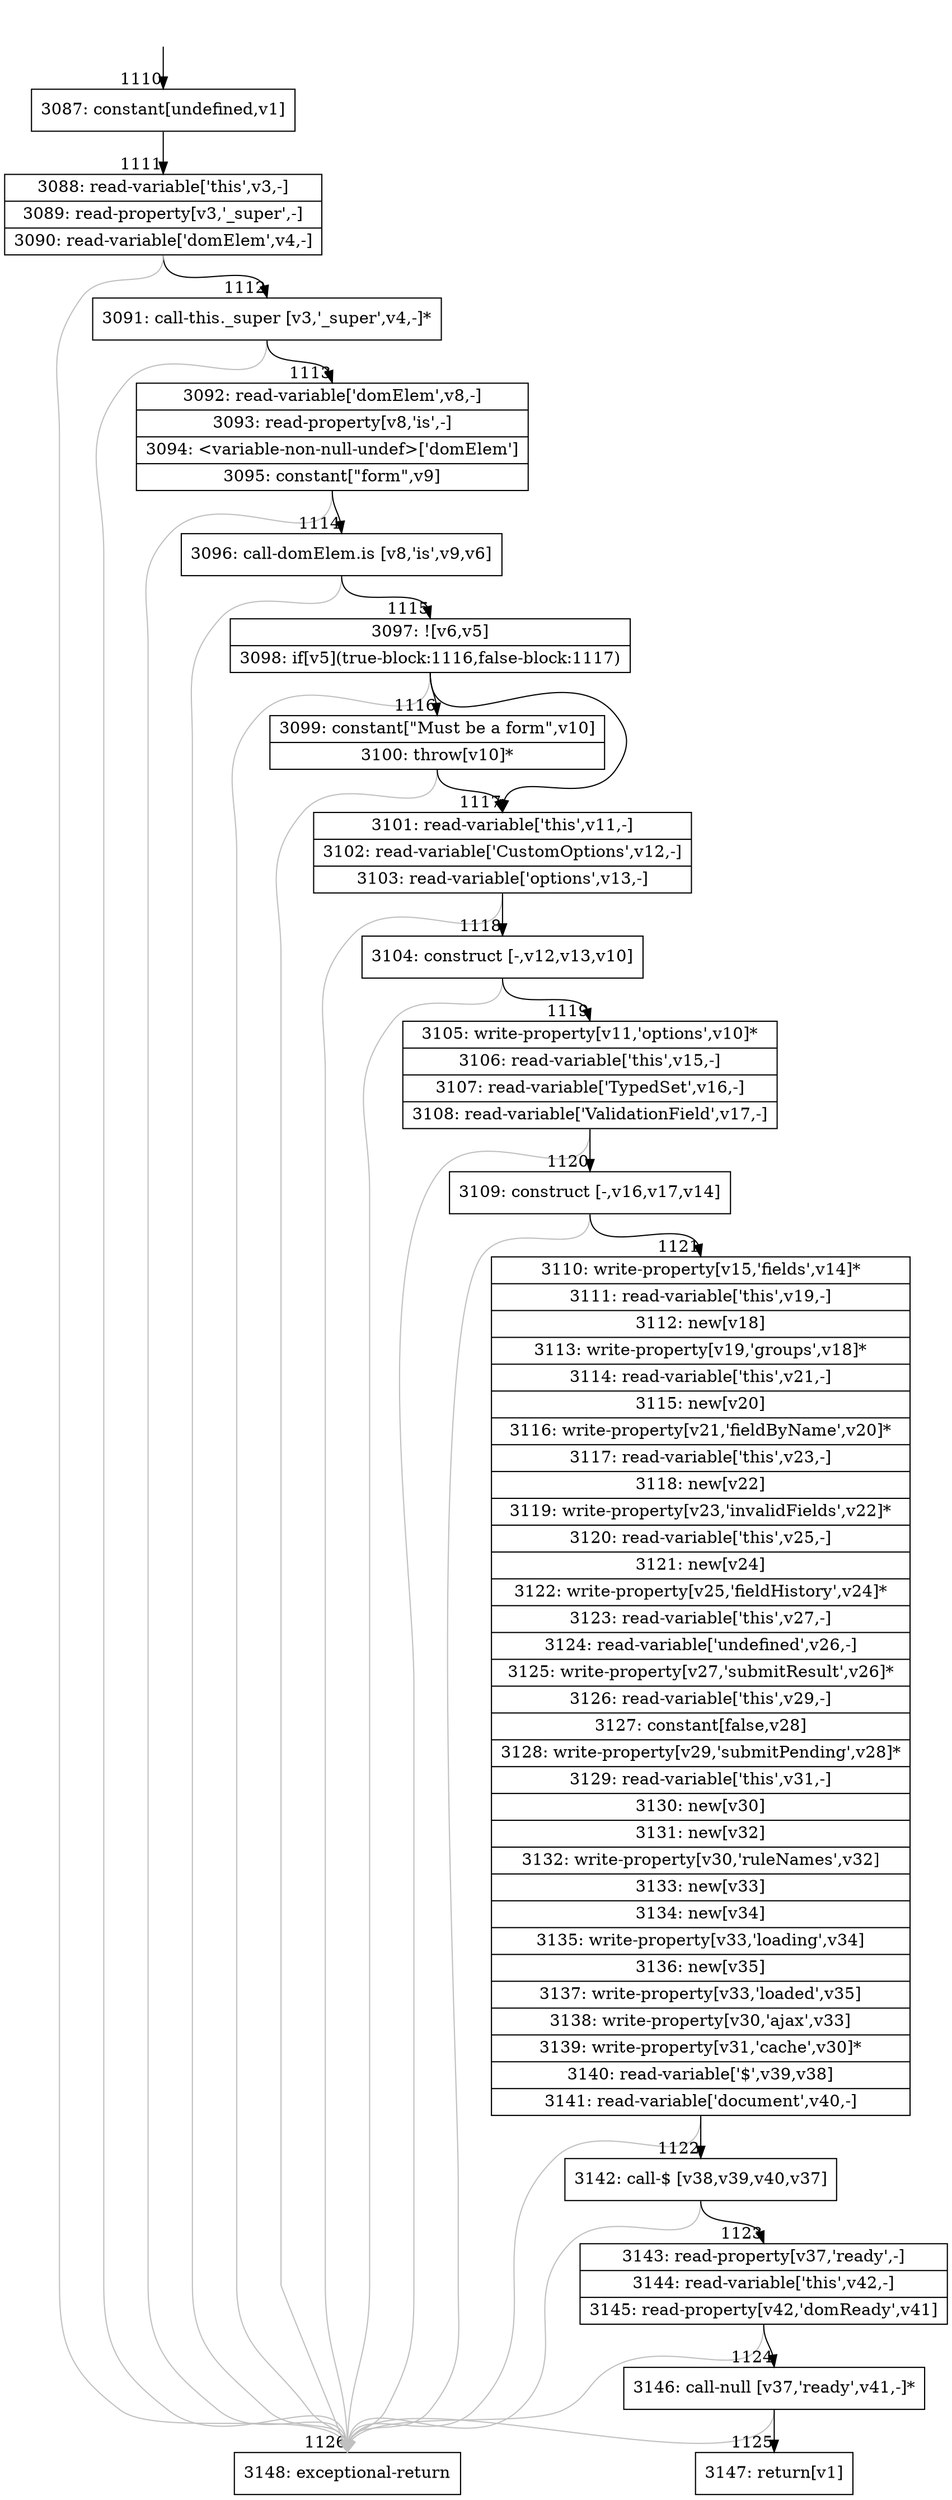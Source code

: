 digraph {
rankdir="TD"
BB_entry104[shape=none,label=""];
BB_entry104 -> BB1110 [tailport=s, headport=n, headlabel="    1110"]
BB1110 [shape=record label="{3087: constant[undefined,v1]}" ] 
BB1110 -> BB1111 [tailport=s, headport=n, headlabel="      1111"]
BB1111 [shape=record label="{3088: read-variable['this',v3,-]|3089: read-property[v3,'_super',-]|3090: read-variable['domElem',v4,-]}" ] 
BB1111 -> BB1112 [tailport=s, headport=n, headlabel="      1112"]
BB1111 -> BB1126 [tailport=s, headport=n, color=gray, headlabel="      1126"]
BB1112 [shape=record label="{3091: call-this._super [v3,'_super',v4,-]*}" ] 
BB1112 -> BB1113 [tailport=s, headport=n, headlabel="      1113"]
BB1112 -> BB1126 [tailport=s, headport=n, color=gray]
BB1113 [shape=record label="{3092: read-variable['domElem',v8,-]|3093: read-property[v8,'is',-]|3094: \<variable-non-null-undef\>['domElem']|3095: constant[\"form\",v9]}" ] 
BB1113 -> BB1114 [tailport=s, headport=n, headlabel="      1114"]
BB1113 -> BB1126 [tailport=s, headport=n, color=gray]
BB1114 [shape=record label="{3096: call-domElem.is [v8,'is',v9,v6]}" ] 
BB1114 -> BB1115 [tailport=s, headport=n, headlabel="      1115"]
BB1114 -> BB1126 [tailport=s, headport=n, color=gray]
BB1115 [shape=record label="{3097: ![v6,v5]|3098: if[v5](true-block:1116,false-block:1117)}" ] 
BB1115 -> BB1116 [tailport=s, headport=n, headlabel="      1116"]
BB1115 -> BB1117 [tailport=s, headport=n, headlabel="      1117"]
BB1115 -> BB1126 [tailport=s, headport=n, color=gray]
BB1116 [shape=record label="{3099: constant[\"Must be a form\",v10]|3100: throw[v10]*}" ] 
BB1116 -> BB1117 [tailport=s, headport=n]
BB1116 -> BB1126 [tailport=s, headport=n, color=gray]
BB1117 [shape=record label="{3101: read-variable['this',v11,-]|3102: read-variable['CustomOptions',v12,-]|3103: read-variable['options',v13,-]}" ] 
BB1117 -> BB1118 [tailport=s, headport=n, headlabel="      1118"]
BB1117 -> BB1126 [tailport=s, headport=n, color=gray]
BB1118 [shape=record label="{3104: construct [-,v12,v13,v10]}" ] 
BB1118 -> BB1119 [tailport=s, headport=n, headlabel="      1119"]
BB1118 -> BB1126 [tailport=s, headport=n, color=gray]
BB1119 [shape=record label="{3105: write-property[v11,'options',v10]*|3106: read-variable['this',v15,-]|3107: read-variable['TypedSet',v16,-]|3108: read-variable['ValidationField',v17,-]}" ] 
BB1119 -> BB1120 [tailport=s, headport=n, headlabel="      1120"]
BB1119 -> BB1126 [tailport=s, headport=n, color=gray]
BB1120 [shape=record label="{3109: construct [-,v16,v17,v14]}" ] 
BB1120 -> BB1121 [tailport=s, headport=n, headlabel="      1121"]
BB1120 -> BB1126 [tailport=s, headport=n, color=gray]
BB1121 [shape=record label="{3110: write-property[v15,'fields',v14]*|3111: read-variable['this',v19,-]|3112: new[v18]|3113: write-property[v19,'groups',v18]*|3114: read-variable['this',v21,-]|3115: new[v20]|3116: write-property[v21,'fieldByName',v20]*|3117: read-variable['this',v23,-]|3118: new[v22]|3119: write-property[v23,'invalidFields',v22]*|3120: read-variable['this',v25,-]|3121: new[v24]|3122: write-property[v25,'fieldHistory',v24]*|3123: read-variable['this',v27,-]|3124: read-variable['undefined',v26,-]|3125: write-property[v27,'submitResult',v26]*|3126: read-variable['this',v29,-]|3127: constant[false,v28]|3128: write-property[v29,'submitPending',v28]*|3129: read-variable['this',v31,-]|3130: new[v30]|3131: new[v32]|3132: write-property[v30,'ruleNames',v32]|3133: new[v33]|3134: new[v34]|3135: write-property[v33,'loading',v34]|3136: new[v35]|3137: write-property[v33,'loaded',v35]|3138: write-property[v30,'ajax',v33]|3139: write-property[v31,'cache',v30]*|3140: read-variable['$',v39,v38]|3141: read-variable['document',v40,-]}" ] 
BB1121 -> BB1122 [tailport=s, headport=n, headlabel="      1122"]
BB1121 -> BB1126 [tailport=s, headport=n, color=gray]
BB1122 [shape=record label="{3142: call-$ [v38,v39,v40,v37]}" ] 
BB1122 -> BB1123 [tailport=s, headport=n, headlabel="      1123"]
BB1122 -> BB1126 [tailport=s, headport=n, color=gray]
BB1123 [shape=record label="{3143: read-property[v37,'ready',-]|3144: read-variable['this',v42,-]|3145: read-property[v42,'domReady',v41]}" ] 
BB1123 -> BB1124 [tailport=s, headport=n, headlabel="      1124"]
BB1123 -> BB1126 [tailport=s, headport=n, color=gray]
BB1124 [shape=record label="{3146: call-null [v37,'ready',v41,-]*}" ] 
BB1124 -> BB1125 [tailport=s, headport=n, headlabel="      1125"]
BB1124 -> BB1126 [tailport=s, headport=n, color=gray]
BB1125 [shape=record label="{3147: return[v1]}" ] 
BB1126 [shape=record label="{3148: exceptional-return}" ] 
//#$~ 1048
}
